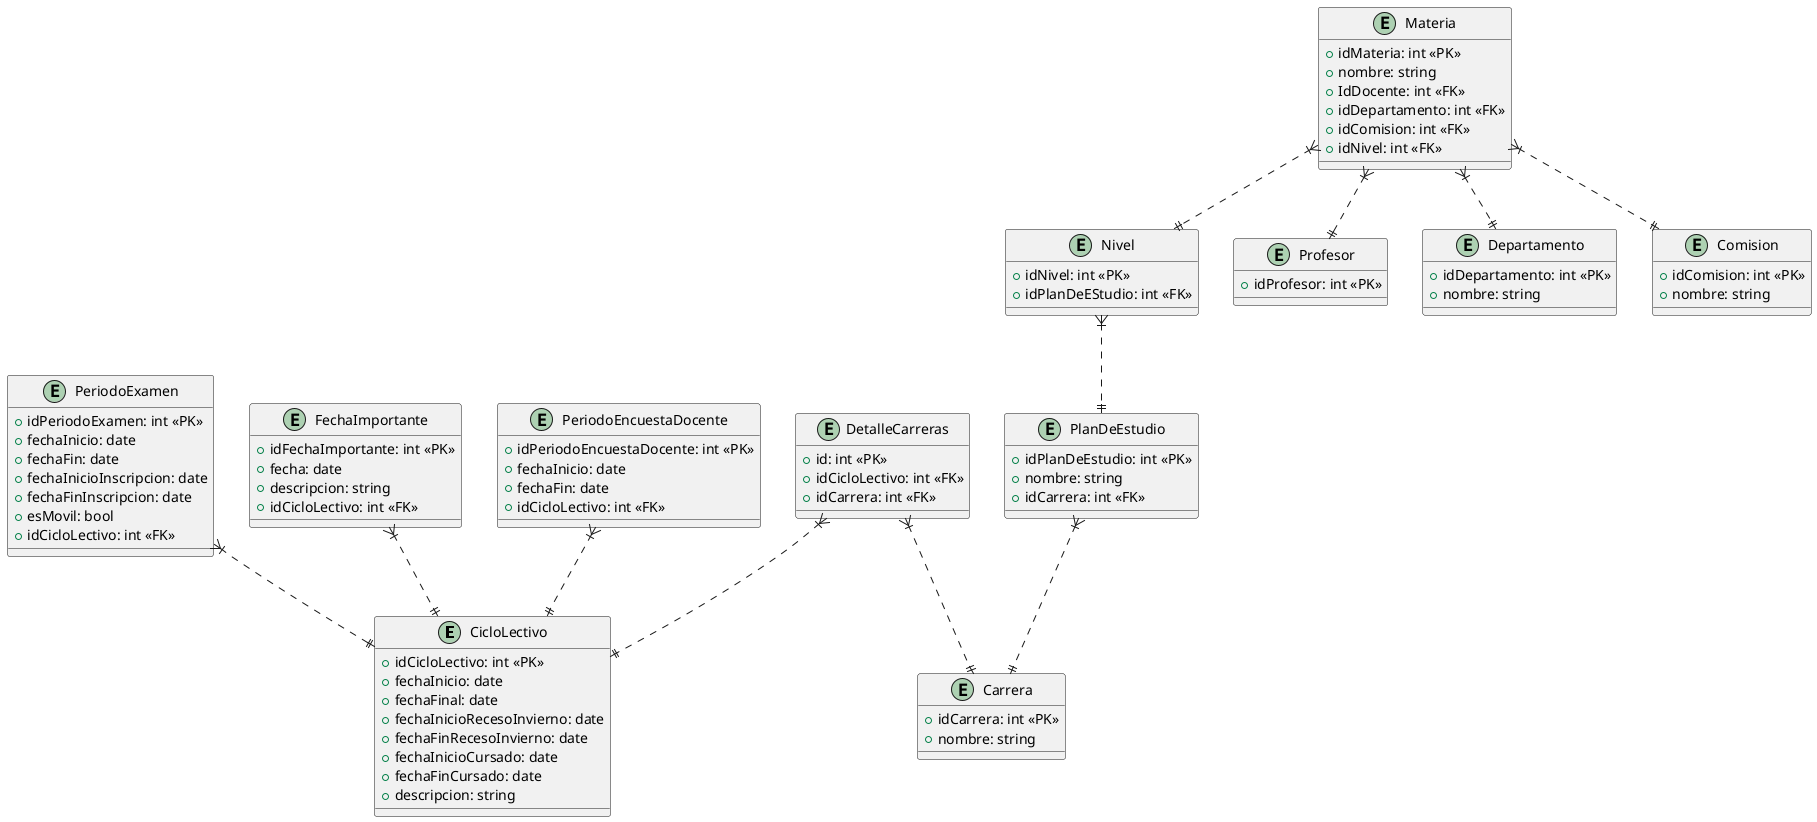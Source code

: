 @startuml CicloLectivo
entity CicloLectivo {
    +idCicloLectivo: int <<PK>>
    +fechaInicio: date
    +fechaFinal: date
    +fechaInicioRecesoInvierno: date
    +fechaFinRecesoInvierno: date
    +fechaInicioCursado: date
    +fechaFinCursado: date
    +descripcion: string 
}
entity DetalleCarreras {
    +id: int <<PK>>
    +idCicloLectivo: int <<FK>>
    +idCarrera: int <<FK>>
}
entity Carrera {
    +idCarrera: int <<PK>>
    +nombre: string
}
entity PlanDeEstudio {
    +idPlanDeEstudio: int <<PK>>
    +nombre: string
    +idCarrera: int <<FK>>
}
entity Nivel {
    +idNivel: int <<PK>>
    +idPlanDeEStudio: int <<FK>> 
}
entity Materia {
    +idMateria: int <<PK>>
    +nombre: string
    +IdDocente: int <<FK>>
    +idDepartamento: int <<FK>>
    +idComision: int <<FK>>
    +idNivel: int <<FK>>
}
entity Profesor {
    +idProfesor: int <<PK>>
}
entity Departamento {
    +idDepartamento: int <<PK>>
    +nombre: string
}
entity Comision {
    +idComision: int <<PK>>
    +nombre: string
}
entity PeriodoExamen {
    +idPeriodoExamen: int <<PK>>
    +fechaInicio: date
    +fechaFin: date
    +fechaInicioInscripcion: date
    +fechaFinInscripcion: date
    +esMovil: bool
    +idCicloLectivo: int <<FK>>
}
entity FechaImportante {
    +idFechaImportante: int <<PK>>
    +fecha: date
    +descripcion: string
    +idCicloLectivo: int <<FK>>
}  
entity PeriodoEncuestaDocente {
    +idPeriodoEncuestaDocente: int <<PK>>
    +fechaInicio: date
    +fechaFin: date
    +idCicloLectivo: int <<FK>>
}
PeriodoEncuestaDocente }|..||CicloLectivo
PeriodoExamen }|..||CicloLectivo
FechaImportante }|..||CicloLectivo
DetalleCarreras }|..||CicloLectivo
DetalleCarreras }|..||Carrera
PlanDeEstudio }|..||Carrera
Nivel }|..|| PlanDeEstudio
Materia }|..||Nivel
Materia }|..||Profesor 
Materia }|..||Comision
Materia }|..||Departamento  
@enduml